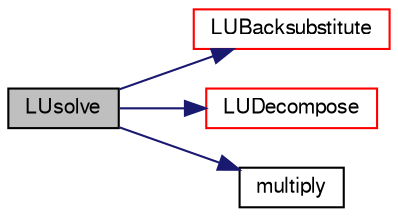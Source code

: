 digraph "LUsolve"
{
  bgcolor="transparent";
  edge [fontname="FreeSans",fontsize="10",labelfontname="FreeSans",labelfontsize="10"];
  node [fontname="FreeSans",fontsize="10",shape=record];
  rankdir="LR";
  Node110925 [label="LUsolve",height=0.2,width=0.4,color="black", fillcolor="grey75", style="filled", fontcolor="black"];
  Node110925 -> Node110926 [color="midnightblue",fontsize="10",style="solid",fontname="FreeSans"];
  Node110926 [label="LUBacksubstitute",height=0.2,width=0.4,color="red",URL="$a21124.html#a3a4fbcdd330a7cdba4ce12676ad9cb3e",tooltip="LU back-substitution with given source, returning the solution. "];
  Node110925 -> Node110929 [color="midnightblue",fontsize="10",style="solid",fontname="FreeSans"];
  Node110929 [label="LUDecompose",height=0.2,width=0.4,color="red",URL="$a21124.html#a4c90a8a26de44c9bed71aef2138ce997",tooltip="LU decompose the matrix with pivoting. "];
  Node110925 -> Node110931 [color="midnightblue",fontsize="10",style="solid",fontname="FreeSans"];
  Node110931 [label="multiply",height=0.2,width=0.4,color="black",URL="$a21124.html#ae81fb61e7069664388dff10a96a30486"];
}
